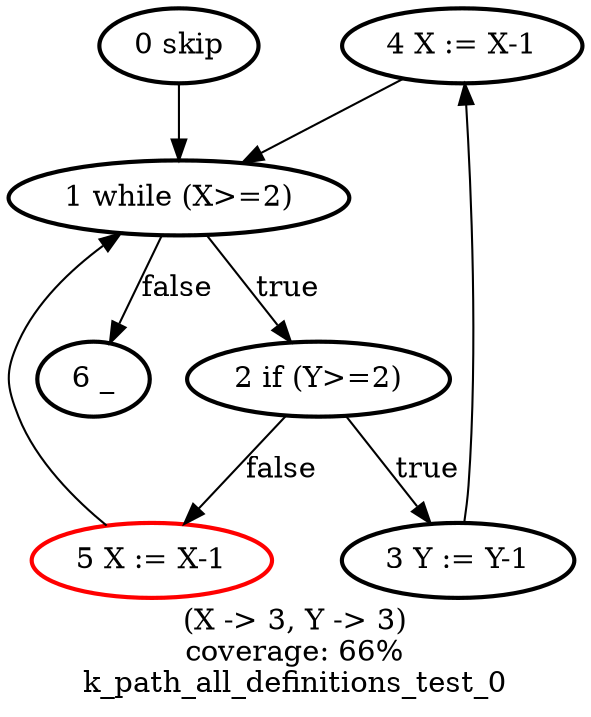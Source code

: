 digraph k_path_all_definitions_test_0 {
	label = "(X -> 3, Y -> 3)
coverage: 66%
k_path_all_definitions_test_0"
	"4 X := X-1" -> "1 while (X>=2)"
	"2 if (Y>=2)" -> "5 X := X-1" [label = false]
	"1 while (X>=2)" -> "2 if (Y>=2)" [label = true]
	"4 X := X-1" [style = bold]
	"2 if (Y>=2)" -> "3 Y := Y-1" [label = true]
	"3 Y := Y-1" [style = bold]
	"5 X := X-1" -> "1 while (X>=2)"
	"3 Y := Y-1" -> "4 X := X-1"
	"2 if (Y>=2)" [style = bold]
	"6 _" [style = bold]
	"1 while (X>=2)" [style = bold]
	"0 skip" [style = bold]
	"0 skip" -> "1 while (X>=2)"
	"5 X := X-1" [color = red, style = bold]
	"1 while (X>=2)" -> "6 _" [label = false]
}